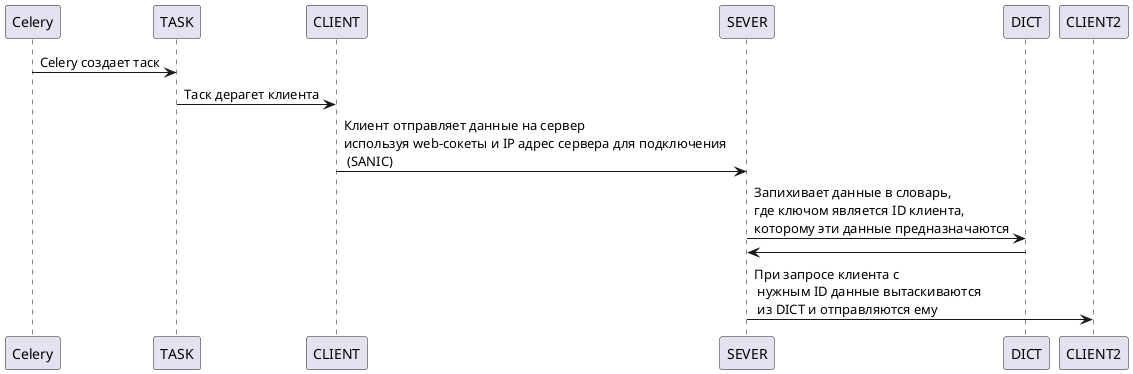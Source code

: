 @startuml
Celery -> TASK: Celery создает таск
TASK -> CLIENT: Таск дерагет клиента
CLIENT -> SEVER: Клиент отправляет данные на сервер \nиспользуя web-сокеты и IP адрес сервера для подключения \n (SANIC)
SEVER -> DICT: Запихивает данные в словарь, \nгде ключом является ID клиента, \nкоторому эти данные предназначаются
DICT -> SEVER
SEVER-> CLIENT2: При запросе клиента с\n нужным ID данные вытаскиваются\n из DICT и отправляются ему
@enduml